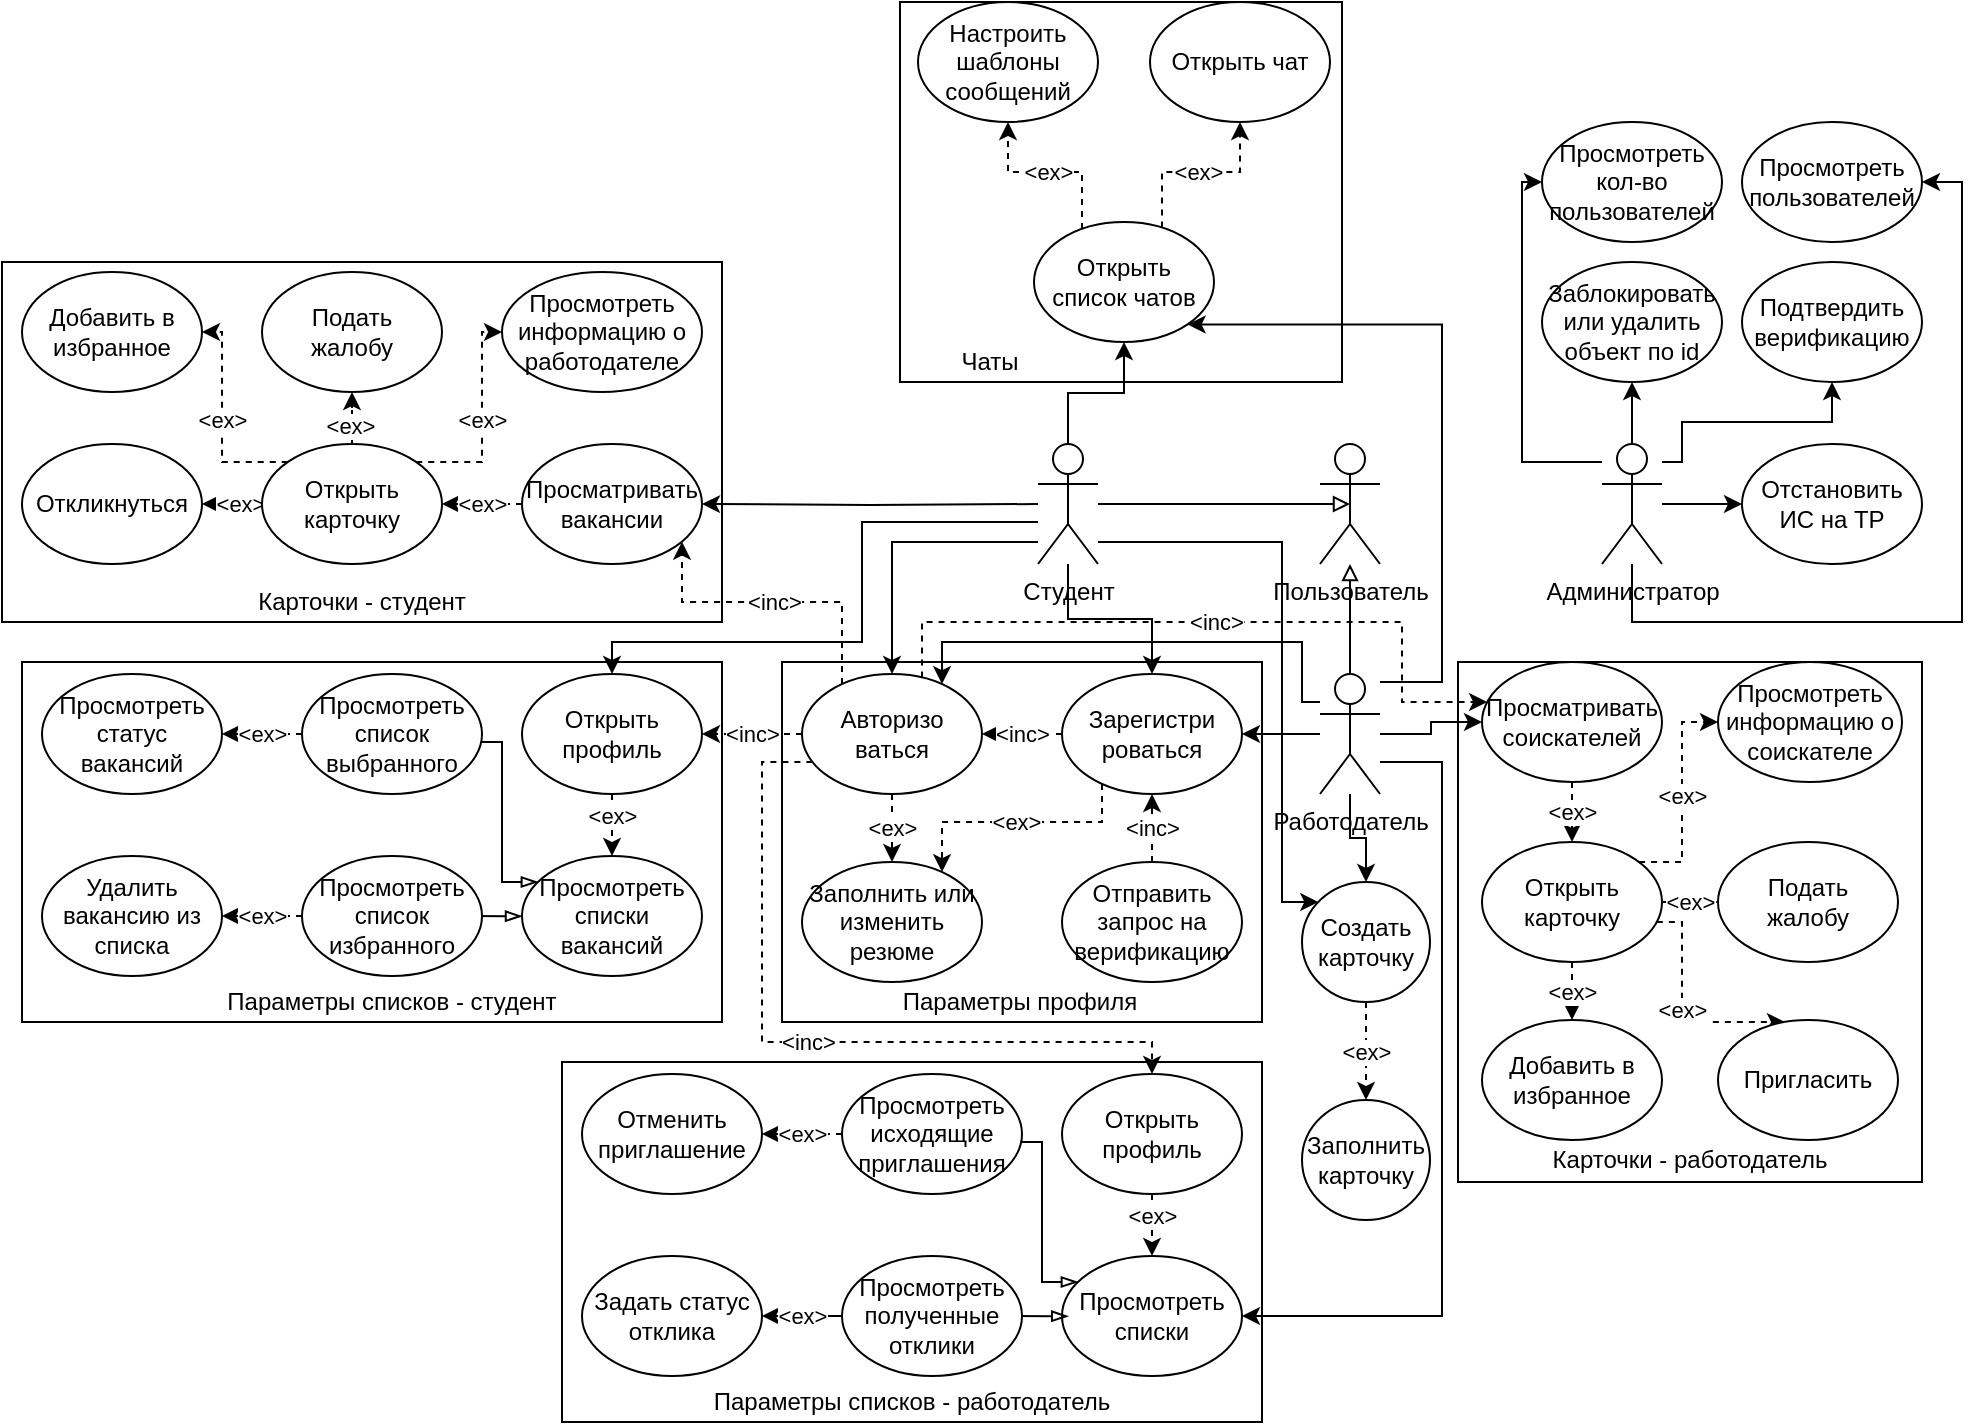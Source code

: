 <mxfile version="24.7.8">
  <diagram name="Страница — 1" id="SloRXt8e1ttYlJhPnwkq">
    <mxGraphModel dx="681" dy="461" grid="1" gridSize="10" guides="1" tooltips="1" connect="1" arrows="1" fold="1" page="1" pageScale="1" pageWidth="1000" pageHeight="1000" math="0" shadow="0">
      <root>
        <mxCell id="0" />
        <mxCell id="1" parent="0" />
        <mxCell id="DjLPhPEGxsEJvUVVWnZ2-140" value="" style="rounded=0;whiteSpace=wrap;html=1;" parent="1" vertex="1">
          <mxGeometry x="459" y="40" width="221" height="190" as="geometry" />
        </mxCell>
        <mxCell id="DjLPhPEGxsEJvUVVWnZ2-119" value="" style="rounded=0;whiteSpace=wrap;html=1;" parent="1" vertex="1">
          <mxGeometry x="290" y="570" width="350" height="180" as="geometry" />
        </mxCell>
        <mxCell id="DjLPhPEGxsEJvUVVWnZ2-113" value="" style="rounded=0;whiteSpace=wrap;html=1;" parent="1" vertex="1">
          <mxGeometry x="738" y="370" width="232" height="260" as="geometry" />
        </mxCell>
        <mxCell id="DjLPhPEGxsEJvUVVWnZ2-92" value="" style="rounded=0;whiteSpace=wrap;html=1;" parent="1" vertex="1">
          <mxGeometry x="10" y="170" width="360" height="180" as="geometry" />
        </mxCell>
        <mxCell id="DjLPhPEGxsEJvUVVWnZ2-68" value="" style="rounded=0;whiteSpace=wrap;html=1;" parent="1" vertex="1">
          <mxGeometry x="20" y="370" width="350" height="180" as="geometry" />
        </mxCell>
        <mxCell id="DjLPhPEGxsEJvUVVWnZ2-27" value="" style="rounded=0;whiteSpace=wrap;html=1;" parent="1" vertex="1">
          <mxGeometry x="400" y="370" width="240" height="180" as="geometry" />
        </mxCell>
        <mxCell id="XuQBovZGhoW6m8fNHdNb-10" style="edgeStyle=orthogonalEdgeStyle;rounded=0;orthogonalLoop=1;jettySize=auto;html=1;endArrow=block;endFill=0;" parent="1" edge="1">
          <mxGeometry relative="1" as="geometry">
            <mxPoint x="674" y="371.5" as="targetPoint" />
          </mxGeometry>
        </mxCell>
        <mxCell id="XuQBovZGhoW6m8fNHdNb-11" value="&amp;lt;ex&amp;gt;" style="edgeStyle=orthogonalEdgeStyle;rounded=0;orthogonalLoop=1;jettySize=auto;html=1;dashed=1;" parent="1" edge="1">
          <mxGeometry relative="1" as="geometry">
            <mxPoint x="749" y="441.5" as="targetPoint" />
          </mxGeometry>
        </mxCell>
        <mxCell id="XuQBovZGhoW6m8fNHdNb-9" style="edgeStyle=orthogonalEdgeStyle;rounded=0;orthogonalLoop=1;jettySize=auto;html=1;endArrow=block;endFill=0;" parent="1" edge="1">
          <mxGeometry relative="1" as="geometry">
            <mxPoint x="629" y="401.5" as="targetPoint" />
          </mxGeometry>
        </mxCell>
        <mxCell id="XuQBovZGhoW6m8fNHdNb-18" value="&amp;lt;ex&amp;gt;" style="edgeStyle=orthogonalEdgeStyle;rounded=0;orthogonalLoop=1;jettySize=auto;html=1;dashed=1;" parent="1" edge="1">
          <mxGeometry relative="1" as="geometry">
            <Array as="points">
              <mxPoint x="749" y="331.5" />
              <mxPoint x="629" y="331.5" />
            </Array>
            <mxPoint x="629" y="341.5" as="targetPoint" />
          </mxGeometry>
        </mxCell>
        <mxCell id="DjLPhPEGxsEJvUVVWnZ2-1" value="Пользователь" style="shape=umlActor;verticalLabelPosition=bottom;verticalAlign=top;html=1;outlineConnect=0;" parent="1" vertex="1">
          <mxGeometry x="669" y="261" width="30" height="60" as="geometry" />
        </mxCell>
        <mxCell id="DjLPhPEGxsEJvUVVWnZ2-9" style="edgeStyle=orthogonalEdgeStyle;rounded=0;orthogonalLoop=1;jettySize=auto;html=1;" parent="1" source="DjLPhPEGxsEJvUVVWnZ2-2" target="DjLPhPEGxsEJvUVVWnZ2-8" edge="1">
          <mxGeometry relative="1" as="geometry" />
        </mxCell>
        <mxCell id="DjLPhPEGxsEJvUVVWnZ2-16" style="edgeStyle=orthogonalEdgeStyle;rounded=0;orthogonalLoop=1;jettySize=auto;html=1;" parent="1" source="DjLPhPEGxsEJvUVVWnZ2-2" target="DjLPhPEGxsEJvUVVWnZ2-14" edge="1">
          <mxGeometry relative="1" as="geometry">
            <Array as="points">
              <mxPoint x="455" y="310" />
            </Array>
          </mxGeometry>
        </mxCell>
        <mxCell id="DjLPhPEGxsEJvUVVWnZ2-56" style="edgeStyle=orthogonalEdgeStyle;rounded=0;orthogonalLoop=1;jettySize=auto;html=1;" parent="1" source="DjLPhPEGxsEJvUVVWnZ2-2" target="DjLPhPEGxsEJvUVVWnZ2-54" edge="1">
          <mxGeometry relative="1" as="geometry">
            <Array as="points">
              <mxPoint x="440" y="300" />
              <mxPoint x="440" y="360" />
              <mxPoint x="315" y="360" />
            </Array>
          </mxGeometry>
        </mxCell>
        <mxCell id="DjLPhPEGxsEJvUVVWnZ2-72" style="edgeStyle=orthogonalEdgeStyle;rounded=0;orthogonalLoop=1;jettySize=auto;html=1;entryX=1;entryY=0.5;entryDx=0;entryDy=0;" parent="1" target="DjLPhPEGxsEJvUVVWnZ2-70" edge="1">
          <mxGeometry relative="1" as="geometry">
            <mxPoint x="528" y="291.0" as="sourcePoint" />
            <mxPoint x="367.426" y="291.0" as="targetPoint" />
            <Array as="points" />
          </mxGeometry>
        </mxCell>
        <mxCell id="DjLPhPEGxsEJvUVVWnZ2-117" style="edgeStyle=orthogonalEdgeStyle;rounded=0;orthogonalLoop=1;jettySize=auto;html=1;" parent="1" source="DjLPhPEGxsEJvUVVWnZ2-2" target="DjLPhPEGxsEJvUVVWnZ2-86" edge="1">
          <mxGeometry relative="1" as="geometry">
            <Array as="points">
              <mxPoint x="650" y="310" />
              <mxPoint x="650" y="490" />
            </Array>
          </mxGeometry>
        </mxCell>
        <mxCell id="DjLPhPEGxsEJvUVVWnZ2-138" style="edgeStyle=orthogonalEdgeStyle;rounded=0;orthogonalLoop=1;jettySize=auto;html=1;" parent="1" source="DjLPhPEGxsEJvUVVWnZ2-2" target="DjLPhPEGxsEJvUVVWnZ2-52" edge="1">
          <mxGeometry relative="1" as="geometry" />
        </mxCell>
        <mxCell id="DjLPhPEGxsEJvUVVWnZ2-2" value="Студент" style="shape=umlActor;verticalLabelPosition=bottom;verticalAlign=top;html=1;outlineConnect=0;" parent="1" vertex="1">
          <mxGeometry x="528" y="261" width="30" height="60" as="geometry" />
        </mxCell>
        <mxCell id="DjLPhPEGxsEJvUVVWnZ2-7" style="edgeStyle=orthogonalEdgeStyle;rounded=0;orthogonalLoop=1;jettySize=auto;html=1;endArrow=block;endFill=0;" parent="1" source="DjLPhPEGxsEJvUVVWnZ2-3" target="DjLPhPEGxsEJvUVVWnZ2-1" edge="1">
          <mxGeometry relative="1" as="geometry" />
        </mxCell>
        <mxCell id="DjLPhPEGxsEJvUVVWnZ2-10" style="edgeStyle=orthogonalEdgeStyle;rounded=0;orthogonalLoop=1;jettySize=auto;html=1;" parent="1" source="DjLPhPEGxsEJvUVVWnZ2-3" target="DjLPhPEGxsEJvUVVWnZ2-8" edge="1">
          <mxGeometry relative="1" as="geometry" />
        </mxCell>
        <mxCell id="DjLPhPEGxsEJvUVVWnZ2-17" style="edgeStyle=orthogonalEdgeStyle;rounded=0;orthogonalLoop=1;jettySize=auto;html=1;" parent="1" source="DjLPhPEGxsEJvUVVWnZ2-3" target="DjLPhPEGxsEJvUVVWnZ2-14" edge="1">
          <mxGeometry relative="1" as="geometry">
            <Array as="points">
              <mxPoint x="660" y="390" />
              <mxPoint x="660" y="360" />
              <mxPoint x="480" y="360" />
            </Array>
          </mxGeometry>
        </mxCell>
        <mxCell id="DjLPhPEGxsEJvUVVWnZ2-104" style="edgeStyle=orthogonalEdgeStyle;rounded=0;orthogonalLoop=1;jettySize=auto;html=1;" parent="1" source="DjLPhPEGxsEJvUVVWnZ2-3" target="DjLPhPEGxsEJvUVVWnZ2-98" edge="1">
          <mxGeometry relative="1" as="geometry" />
        </mxCell>
        <mxCell id="DjLPhPEGxsEJvUVVWnZ2-116" style="edgeStyle=orthogonalEdgeStyle;rounded=0;orthogonalLoop=1;jettySize=auto;html=1;" parent="1" source="DjLPhPEGxsEJvUVVWnZ2-3" target="DjLPhPEGxsEJvUVVWnZ2-86" edge="1">
          <mxGeometry relative="1" as="geometry" />
        </mxCell>
        <mxCell id="DjLPhPEGxsEJvUVVWnZ2-133" style="edgeStyle=orthogonalEdgeStyle;rounded=0;orthogonalLoop=1;jettySize=auto;html=1;" parent="1" source="DjLPhPEGxsEJvUVVWnZ2-3" target="DjLPhPEGxsEJvUVVWnZ2-122" edge="1">
          <mxGeometry relative="1" as="geometry">
            <Array as="points">
              <mxPoint x="730" y="420" />
              <mxPoint x="730" y="697" />
            </Array>
          </mxGeometry>
        </mxCell>
        <mxCell id="DjLPhPEGxsEJvUVVWnZ2-139" style="edgeStyle=orthogonalEdgeStyle;rounded=0;orthogonalLoop=1;jettySize=auto;html=1;entryX=1;entryY=1;entryDx=0;entryDy=0;" parent="1" source="DjLPhPEGxsEJvUVVWnZ2-3" target="DjLPhPEGxsEJvUVVWnZ2-52" edge="1">
          <mxGeometry relative="1" as="geometry">
            <Array as="points">
              <mxPoint x="730" y="380" />
              <mxPoint x="730" y="201" />
            </Array>
          </mxGeometry>
        </mxCell>
        <mxCell id="DjLPhPEGxsEJvUVVWnZ2-3" value="Работодатель" style="shape=umlActor;verticalLabelPosition=bottom;verticalAlign=top;html=1;outlineConnect=0;" parent="1" vertex="1">
          <mxGeometry x="669" y="376" width="30" height="60" as="geometry" />
        </mxCell>
        <mxCell id="DjLPhPEGxsEJvUVVWnZ2-149" style="edgeStyle=orthogonalEdgeStyle;rounded=0;orthogonalLoop=1;jettySize=auto;html=1;" parent="1" source="DjLPhPEGxsEJvUVVWnZ2-4" target="DjLPhPEGxsEJvUVVWnZ2-146" edge="1">
          <mxGeometry relative="1" as="geometry" />
        </mxCell>
        <mxCell id="DjLPhPEGxsEJvUVVWnZ2-150" style="edgeStyle=orthogonalEdgeStyle;rounded=0;orthogonalLoop=1;jettySize=auto;html=1;" parent="1" source="DjLPhPEGxsEJvUVVWnZ2-4" target="DjLPhPEGxsEJvUVVWnZ2-148" edge="1">
          <mxGeometry relative="1" as="geometry" />
        </mxCell>
        <mxCell id="DjLPhPEGxsEJvUVVWnZ2-151" style="edgeStyle=orthogonalEdgeStyle;rounded=0;orthogonalLoop=1;jettySize=auto;html=1;" parent="1" source="DjLPhPEGxsEJvUVVWnZ2-4" target="DjLPhPEGxsEJvUVVWnZ2-147" edge="1">
          <mxGeometry relative="1" as="geometry">
            <Array as="points">
              <mxPoint x="850" y="270" />
              <mxPoint x="850" y="250" />
              <mxPoint x="925" y="250" />
            </Array>
          </mxGeometry>
        </mxCell>
        <mxCell id="DjLPhPEGxsEJvUVVWnZ2-154" style="edgeStyle=orthogonalEdgeStyle;rounded=0;orthogonalLoop=1;jettySize=auto;html=1;" parent="1" source="DjLPhPEGxsEJvUVVWnZ2-4" target="DjLPhPEGxsEJvUVVWnZ2-153" edge="1">
          <mxGeometry relative="1" as="geometry">
            <Array as="points">
              <mxPoint x="770" y="270" />
              <mxPoint x="770" y="130" />
            </Array>
          </mxGeometry>
        </mxCell>
        <mxCell id="DjLPhPEGxsEJvUVVWnZ2-156" style="edgeStyle=orthogonalEdgeStyle;rounded=0;orthogonalLoop=1;jettySize=auto;html=1;" parent="1" source="DjLPhPEGxsEJvUVVWnZ2-4" target="DjLPhPEGxsEJvUVVWnZ2-155" edge="1">
          <mxGeometry relative="1" as="geometry">
            <Array as="points">
              <mxPoint x="825" y="350" />
              <mxPoint x="990" y="350" />
              <mxPoint x="990" y="130" />
            </Array>
          </mxGeometry>
        </mxCell>
        <mxCell id="DjLPhPEGxsEJvUVVWnZ2-4" value="Администратор" style="shape=umlActor;verticalLabelPosition=bottom;verticalAlign=top;html=1;outlineConnect=0;" parent="1" vertex="1">
          <mxGeometry x="810" y="261" width="30" height="60" as="geometry" />
        </mxCell>
        <mxCell id="DjLPhPEGxsEJvUVVWnZ2-5" style="edgeStyle=orthogonalEdgeStyle;rounded=0;orthogonalLoop=1;jettySize=auto;html=1;entryX=0.5;entryY=0.5;entryDx=0;entryDy=0;entryPerimeter=0;endArrow=block;endFill=0;" parent="1" source="DjLPhPEGxsEJvUVVWnZ2-2" target="DjLPhPEGxsEJvUVVWnZ2-1" edge="1">
          <mxGeometry relative="1" as="geometry" />
        </mxCell>
        <mxCell id="DjLPhPEGxsEJvUVVWnZ2-21" value="&amp;lt;ex&amp;gt;" style="edgeStyle=orthogonalEdgeStyle;rounded=0;orthogonalLoop=1;jettySize=auto;html=1;dashed=1;" parent="1" source="DjLPhPEGxsEJvUVVWnZ2-8" target="DjLPhPEGxsEJvUVVWnZ2-20" edge="1">
          <mxGeometry relative="1" as="geometry">
            <Array as="points">
              <mxPoint x="560" y="450" />
              <mxPoint x="480" y="450" />
            </Array>
          </mxGeometry>
        </mxCell>
        <mxCell id="DjLPhPEGxsEJvUVVWnZ2-8" value="Зарегистри роваться" style="ellipse;whiteSpace=wrap;html=1;" parent="1" vertex="1">
          <mxGeometry x="540" y="376" width="90" height="60" as="geometry" />
        </mxCell>
        <mxCell id="DjLPhPEGxsEJvUVVWnZ2-25" value="&amp;lt;inc&amp;gt;" style="edgeStyle=orthogonalEdgeStyle;rounded=0;orthogonalLoop=1;jettySize=auto;html=1;dashed=1;entryX=1;entryY=0.5;entryDx=0;entryDy=0;exitX=0;exitY=0.5;exitDx=0;exitDy=0;" parent="1" source="DjLPhPEGxsEJvUVVWnZ2-8" target="DjLPhPEGxsEJvUVVWnZ2-14" edge="1">
          <mxGeometry relative="1" as="geometry" />
        </mxCell>
        <mxCell id="DjLPhPEGxsEJvUVVWnZ2-26" value="&amp;lt;ex&amp;gt;" style="edgeStyle=orthogonalEdgeStyle;rounded=0;orthogonalLoop=1;jettySize=auto;html=1;dashed=1;" parent="1" source="DjLPhPEGxsEJvUVVWnZ2-14" target="DjLPhPEGxsEJvUVVWnZ2-20" edge="1">
          <mxGeometry relative="1" as="geometry" />
        </mxCell>
        <mxCell id="DjLPhPEGxsEJvUVVWnZ2-55" value="&amp;lt;inc&amp;gt;" style="edgeStyle=orthogonalEdgeStyle;rounded=0;orthogonalLoop=1;jettySize=auto;html=1;dashed=1;" parent="1" source="DjLPhPEGxsEJvUVVWnZ2-14" target="DjLPhPEGxsEJvUVVWnZ2-54" edge="1">
          <mxGeometry relative="1" as="geometry" />
        </mxCell>
        <mxCell id="DjLPhPEGxsEJvUVVWnZ2-73" value="&amp;lt;inc&amp;gt;" style="edgeStyle=orthogonalEdgeStyle;rounded=0;orthogonalLoop=1;jettySize=auto;html=1;dashed=1;" parent="1" source="DjLPhPEGxsEJvUVVWnZ2-14" target="DjLPhPEGxsEJvUVVWnZ2-70" edge="1">
          <mxGeometry relative="1" as="geometry">
            <Array as="points">
              <mxPoint x="430" y="340" />
              <mxPoint x="350" y="340" />
            </Array>
          </mxGeometry>
        </mxCell>
        <mxCell id="DjLPhPEGxsEJvUVVWnZ2-105" value="&amp;lt;inc&amp;gt;" style="edgeStyle=orthogonalEdgeStyle;rounded=0;orthogonalLoop=1;jettySize=auto;html=1;dashed=1;" parent="1" source="DjLPhPEGxsEJvUVVWnZ2-14" target="DjLPhPEGxsEJvUVVWnZ2-98" edge="1">
          <mxGeometry relative="1" as="geometry">
            <Array as="points">
              <mxPoint x="470" y="350" />
              <mxPoint x="710" y="350" />
              <mxPoint x="710" y="390" />
            </Array>
          </mxGeometry>
        </mxCell>
        <mxCell id="DjLPhPEGxsEJvUVVWnZ2-14" value="Авторизо ваться" style="ellipse;whiteSpace=wrap;html=1;" parent="1" vertex="1">
          <mxGeometry x="410" y="376" width="90" height="60" as="geometry" />
        </mxCell>
        <mxCell id="DjLPhPEGxsEJvUVVWnZ2-19" value="&amp;lt;inc&amp;gt;" style="edgeStyle=orthogonalEdgeStyle;rounded=0;orthogonalLoop=1;jettySize=auto;html=1;dashed=1;" parent="1" source="DjLPhPEGxsEJvUVVWnZ2-18" target="DjLPhPEGxsEJvUVVWnZ2-8" edge="1">
          <mxGeometry relative="1" as="geometry" />
        </mxCell>
        <mxCell id="DjLPhPEGxsEJvUVVWnZ2-18" value="Отправить запрос на верификацию" style="ellipse;whiteSpace=wrap;html=1;" parent="1" vertex="1">
          <mxGeometry x="540" y="470" width="90" height="60" as="geometry" />
        </mxCell>
        <mxCell id="DjLPhPEGxsEJvUVVWnZ2-20" value="Заполнить или изменить резюме" style="ellipse;whiteSpace=wrap;html=1;" parent="1" vertex="1">
          <mxGeometry x="410" y="470" width="90" height="60" as="geometry" />
        </mxCell>
        <mxCell id="DjLPhPEGxsEJvUVVWnZ2-30" value="Параметры профиля" style="text;html=1;align=center;verticalAlign=middle;whiteSpace=wrap;rounded=0;" parent="1" vertex="1">
          <mxGeometry x="454" y="530" width="130" height="20" as="geometry" />
        </mxCell>
        <mxCell id="DjLPhPEGxsEJvUVVWnZ2-136" value="&amp;lt;ex&amp;gt;" style="edgeStyle=orthogonalEdgeStyle;rounded=0;orthogonalLoop=1;jettySize=auto;html=1;dashed=1;" parent="1" source="DjLPhPEGxsEJvUVVWnZ2-52" target="DjLPhPEGxsEJvUVVWnZ2-135" edge="1">
          <mxGeometry relative="1" as="geometry">
            <Array as="points">
              <mxPoint x="550" y="125" />
              <mxPoint x="513" y="125" />
            </Array>
          </mxGeometry>
        </mxCell>
        <mxCell id="DjLPhPEGxsEJvUVVWnZ2-137" value="&amp;lt;ex&amp;gt;" style="edgeStyle=orthogonalEdgeStyle;rounded=0;orthogonalLoop=1;jettySize=auto;html=1;dashed=1;" parent="1" source="DjLPhPEGxsEJvUVVWnZ2-52" target="DjLPhPEGxsEJvUVVWnZ2-134" edge="1">
          <mxGeometry relative="1" as="geometry">
            <Array as="points">
              <mxPoint x="590" y="125" />
              <mxPoint x="629" y="125" />
            </Array>
          </mxGeometry>
        </mxCell>
        <mxCell id="DjLPhPEGxsEJvUVVWnZ2-52" value="Открыть&lt;div&gt;список чатов&lt;/div&gt;" style="ellipse;whiteSpace=wrap;html=1;" parent="1" vertex="1">
          <mxGeometry x="526" y="150" width="90" height="60" as="geometry" />
        </mxCell>
        <mxCell id="DjLPhPEGxsEJvUVVWnZ2-58" value="&amp;lt;ex&amp;gt;" style="edgeStyle=orthogonalEdgeStyle;rounded=0;orthogonalLoop=1;jettySize=auto;html=1;dashed=1;" parent="1" source="DjLPhPEGxsEJvUVVWnZ2-54" target="DjLPhPEGxsEJvUVVWnZ2-57" edge="1">
          <mxGeometry x="0.184" relative="1" as="geometry">
            <mxPoint as="offset" />
          </mxGeometry>
        </mxCell>
        <mxCell id="DjLPhPEGxsEJvUVVWnZ2-54" value="Открыть профиль" style="ellipse;whiteSpace=wrap;html=1;" parent="1" vertex="1">
          <mxGeometry x="270" y="376" width="90" height="60" as="geometry" />
        </mxCell>
        <mxCell id="DjLPhPEGxsEJvUVVWnZ2-57" value="Просмотреть списки вакансий" style="ellipse;whiteSpace=wrap;html=1;" parent="1" vertex="1">
          <mxGeometry x="270" y="467" width="90" height="60" as="geometry" />
        </mxCell>
        <mxCell id="DjLPhPEGxsEJvUVVWnZ2-63" style="edgeStyle=orthogonalEdgeStyle;rounded=0;orthogonalLoop=1;jettySize=auto;html=1;endArrow=blockThin;endFill=0;exitX=0.956;exitY=0.501;exitDx=0;exitDy=0;exitPerimeter=0;" parent="1" source="DjLPhPEGxsEJvUVVWnZ2-59" target="DjLPhPEGxsEJvUVVWnZ2-57" edge="1">
          <mxGeometry relative="1" as="geometry" />
        </mxCell>
        <mxCell id="DjLPhPEGxsEJvUVVWnZ2-65" value="&amp;lt;ex&amp;gt;" style="edgeStyle=orthogonalEdgeStyle;rounded=0;orthogonalLoop=1;jettySize=auto;html=1;dashed=1;" parent="1" source="DjLPhPEGxsEJvUVVWnZ2-59" target="DjLPhPEGxsEJvUVVWnZ2-64" edge="1">
          <mxGeometry relative="1" as="geometry" />
        </mxCell>
        <mxCell id="DjLPhPEGxsEJvUVVWnZ2-59" value="Просмотреть список избранного" style="ellipse;whiteSpace=wrap;html=1;" parent="1" vertex="1">
          <mxGeometry x="160" y="467" width="90" height="60" as="geometry" />
        </mxCell>
        <mxCell id="DjLPhPEGxsEJvUVVWnZ2-62" style="edgeStyle=orthogonalEdgeStyle;rounded=0;orthogonalLoop=1;jettySize=auto;html=1;endArrow=blockThin;endFill=0;exitX=0.956;exitY=0.5;exitDx=0;exitDy=0;exitPerimeter=0;" parent="1" source="DjLPhPEGxsEJvUVVWnZ2-61" target="DjLPhPEGxsEJvUVVWnZ2-57" edge="1">
          <mxGeometry relative="1" as="geometry">
            <Array as="points">
              <mxPoint x="246" y="410" />
              <mxPoint x="260" y="410" />
              <mxPoint x="260" y="480" />
            </Array>
          </mxGeometry>
        </mxCell>
        <mxCell id="DjLPhPEGxsEJvUVVWnZ2-67" value="&amp;lt;ex&amp;gt;" style="edgeStyle=orthogonalEdgeStyle;rounded=0;orthogonalLoop=1;jettySize=auto;html=1;dashed=1;" parent="1" source="DjLPhPEGxsEJvUVVWnZ2-61" target="DjLPhPEGxsEJvUVVWnZ2-66" edge="1">
          <mxGeometry relative="1" as="geometry" />
        </mxCell>
        <mxCell id="DjLPhPEGxsEJvUVVWnZ2-61" value="Просмотреть список выбранного" style="ellipse;whiteSpace=wrap;html=1;" parent="1" vertex="1">
          <mxGeometry x="160" y="376" width="90" height="60" as="geometry" />
        </mxCell>
        <mxCell id="DjLPhPEGxsEJvUVVWnZ2-64" value="Удалить вакансию из списка" style="ellipse;whiteSpace=wrap;html=1;" parent="1" vertex="1">
          <mxGeometry x="30" y="467" width="90" height="60" as="geometry" />
        </mxCell>
        <mxCell id="DjLPhPEGxsEJvUVVWnZ2-66" value="Просмотреть статус вакансий" style="ellipse;whiteSpace=wrap;html=1;" parent="1" vertex="1">
          <mxGeometry x="30" y="376" width="90" height="60" as="geometry" />
        </mxCell>
        <mxCell id="DjLPhPEGxsEJvUVVWnZ2-69" value="Параметры списков - студент" style="text;html=1;align=center;verticalAlign=middle;whiteSpace=wrap;rounded=0;" parent="1" vertex="1">
          <mxGeometry x="120" y="530" width="170" height="20" as="geometry" />
        </mxCell>
        <mxCell id="DjLPhPEGxsEJvUVVWnZ2-79" value="&amp;lt;ex&amp;gt;" style="edgeStyle=orthogonalEdgeStyle;rounded=0;orthogonalLoop=1;jettySize=auto;html=1;dashed=1;" parent="1" source="DjLPhPEGxsEJvUVVWnZ2-70" target="DjLPhPEGxsEJvUVVWnZ2-78" edge="1">
          <mxGeometry relative="1" as="geometry" />
        </mxCell>
        <mxCell id="DjLPhPEGxsEJvUVVWnZ2-70" value="Просматривать вакансии" style="ellipse;whiteSpace=wrap;html=1;" parent="1" vertex="1">
          <mxGeometry x="270" y="261" width="90" height="60" as="geometry" />
        </mxCell>
        <mxCell id="DjLPhPEGxsEJvUVVWnZ2-74" value="Подать&lt;div&gt;жалобу&lt;/div&gt;" style="ellipse;whiteSpace=wrap;html=1;" parent="1" vertex="1">
          <mxGeometry x="140" y="175" width="90" height="60" as="geometry" />
        </mxCell>
        <mxCell id="DjLPhPEGxsEJvUVVWnZ2-75" value="Просмотреть информацию о работодателе" style="ellipse;whiteSpace=wrap;html=1;" parent="1" vertex="1">
          <mxGeometry x="260" y="175" width="100" height="60" as="geometry" />
        </mxCell>
        <mxCell id="DjLPhPEGxsEJvUVVWnZ2-76" value="Добавить в избранное" style="ellipse;whiteSpace=wrap;html=1;" parent="1" vertex="1">
          <mxGeometry x="20" y="175" width="90" height="60" as="geometry" />
        </mxCell>
        <mxCell id="DjLPhPEGxsEJvUVVWnZ2-77" value="Откликнуться" style="ellipse;whiteSpace=wrap;html=1;" parent="1" vertex="1">
          <mxGeometry x="20" y="261" width="90" height="60" as="geometry" />
        </mxCell>
        <mxCell id="DjLPhPEGxsEJvUVVWnZ2-80" style="edgeStyle=orthogonalEdgeStyle;rounded=0;orthogonalLoop=1;jettySize=auto;html=1;dashed=1;" parent="1" source="DjLPhPEGxsEJvUVVWnZ2-78" target="DjLPhPEGxsEJvUVVWnZ2-77" edge="1">
          <mxGeometry relative="1" as="geometry" />
        </mxCell>
        <mxCell id="DjLPhPEGxsEJvUVVWnZ2-84" value="&amp;lt;ex&amp;gt;" style="edgeLabel;html=1;align=center;verticalAlign=middle;resizable=0;points=[];" parent="DjLPhPEGxsEJvUVVWnZ2-80" vertex="1" connectable="0">
          <mxGeometry x="0.269" relative="1" as="geometry">
            <mxPoint as="offset" />
          </mxGeometry>
        </mxCell>
        <mxCell id="DjLPhPEGxsEJvUVVWnZ2-81" value="&amp;lt;ex&amp;gt;" style="edgeStyle=orthogonalEdgeStyle;rounded=0;orthogonalLoop=1;jettySize=auto;html=1;dashed=1;" parent="1" source="DjLPhPEGxsEJvUVVWnZ2-78" target="DjLPhPEGxsEJvUVVWnZ2-76" edge="1">
          <mxGeometry relative="1" as="geometry">
            <Array as="points">
              <mxPoint x="120" y="270" />
              <mxPoint x="120" y="205" />
            </Array>
          </mxGeometry>
        </mxCell>
        <mxCell id="DjLPhPEGxsEJvUVVWnZ2-82" style="edgeStyle=orthogonalEdgeStyle;rounded=0;orthogonalLoop=1;jettySize=auto;html=1;dashed=1;" parent="1" source="DjLPhPEGxsEJvUVVWnZ2-78" target="DjLPhPEGxsEJvUVVWnZ2-74" edge="1">
          <mxGeometry relative="1" as="geometry" />
        </mxCell>
        <mxCell id="DjLPhPEGxsEJvUVVWnZ2-83" value="&amp;lt;ex&amp;gt;" style="edgeLabel;html=1;align=center;verticalAlign=middle;resizable=0;points=[];" parent="DjLPhPEGxsEJvUVVWnZ2-82" vertex="1" connectable="0">
          <mxGeometry x="-0.667" y="1" relative="1" as="geometry">
            <mxPoint as="offset" />
          </mxGeometry>
        </mxCell>
        <mxCell id="DjLPhPEGxsEJvUVVWnZ2-85" value="&amp;lt;ex&amp;gt;" style="edgeStyle=orthogonalEdgeStyle;rounded=0;orthogonalLoop=1;jettySize=auto;html=1;dashed=1;" parent="1" source="DjLPhPEGxsEJvUVVWnZ2-78" target="DjLPhPEGxsEJvUVVWnZ2-75" edge="1">
          <mxGeometry relative="1" as="geometry">
            <Array as="points">
              <mxPoint x="250" y="270" />
              <mxPoint x="250" y="205" />
            </Array>
          </mxGeometry>
        </mxCell>
        <mxCell id="DjLPhPEGxsEJvUVVWnZ2-78" value="Открыть&lt;div&gt;карточку&lt;/div&gt;" style="ellipse;whiteSpace=wrap;html=1;" parent="1" vertex="1">
          <mxGeometry x="140" y="261" width="90" height="60" as="geometry" />
        </mxCell>
        <mxCell id="DjLPhPEGxsEJvUVVWnZ2-158" value="&amp;lt;ex&amp;gt;" style="edgeStyle=orthogonalEdgeStyle;rounded=0;orthogonalLoop=1;jettySize=auto;html=1;dashed=1;" parent="1" source="DjLPhPEGxsEJvUVVWnZ2-86" target="DjLPhPEGxsEJvUVVWnZ2-157" edge="1">
          <mxGeometry relative="1" as="geometry" />
        </mxCell>
        <mxCell id="DjLPhPEGxsEJvUVVWnZ2-86" value="Создать карточку" style="ellipse;whiteSpace=wrap;html=1;" parent="1" vertex="1">
          <mxGeometry x="660" y="480" width="64" height="60" as="geometry" />
        </mxCell>
        <mxCell id="DjLPhPEGxsEJvUVVWnZ2-93" value="Карточки - студент" style="text;html=1;align=center;verticalAlign=middle;whiteSpace=wrap;rounded=0;" parent="1" vertex="1">
          <mxGeometry x="125" y="330" width="130" height="20" as="geometry" />
        </mxCell>
        <mxCell id="DjLPhPEGxsEJvUVVWnZ2-112" value="&amp;lt;ex&amp;gt;" style="edgeStyle=orthogonalEdgeStyle;rounded=0;orthogonalLoop=1;jettySize=auto;html=1;dashed=1;" parent="1" source="DjLPhPEGxsEJvUVVWnZ2-98" target="DjLPhPEGxsEJvUVVWnZ2-99" edge="1">
          <mxGeometry relative="1" as="geometry" />
        </mxCell>
        <mxCell id="DjLPhPEGxsEJvUVVWnZ2-98" value="Просматривать соискателей" style="ellipse;whiteSpace=wrap;html=1;" parent="1" vertex="1">
          <mxGeometry x="750" y="370" width="90" height="60" as="geometry" />
        </mxCell>
        <mxCell id="DjLPhPEGxsEJvUVVWnZ2-108" value="&amp;lt;ex&amp;gt;" style="edgeStyle=orthogonalEdgeStyle;rounded=0;orthogonalLoop=1;jettySize=auto;html=1;dashed=1;" parent="1" source="DjLPhPEGxsEJvUVVWnZ2-99" target="DjLPhPEGxsEJvUVVWnZ2-101" edge="1">
          <mxGeometry relative="1" as="geometry">
            <Array as="points">
              <mxPoint x="850" y="470" />
              <mxPoint x="850" y="400" />
            </Array>
          </mxGeometry>
        </mxCell>
        <mxCell id="DjLPhPEGxsEJvUVVWnZ2-109" value="&amp;lt;ex&amp;gt;" style="edgeStyle=orthogonalEdgeStyle;rounded=0;orthogonalLoop=1;jettySize=auto;html=1;dashed=1;" parent="1" source="DjLPhPEGxsEJvUVVWnZ2-99" target="DjLPhPEGxsEJvUVVWnZ2-100" edge="1">
          <mxGeometry relative="1" as="geometry" />
        </mxCell>
        <mxCell id="DjLPhPEGxsEJvUVVWnZ2-110" value="&amp;lt;ex&amp;gt;" style="edgeStyle=orthogonalEdgeStyle;rounded=0;orthogonalLoop=1;jettySize=auto;html=1;dashed=1;" parent="1" source="DjLPhPEGxsEJvUVVWnZ2-99" target="DjLPhPEGxsEJvUVVWnZ2-102" edge="1">
          <mxGeometry relative="1" as="geometry" />
        </mxCell>
        <mxCell id="DjLPhPEGxsEJvUVVWnZ2-111" value="&amp;lt;ex&amp;gt;" style="edgeStyle=orthogonalEdgeStyle;rounded=0;orthogonalLoop=1;jettySize=auto;html=1;dashed=1;" parent="1" source="DjLPhPEGxsEJvUVVWnZ2-99" target="DjLPhPEGxsEJvUVVWnZ2-103" edge="1">
          <mxGeometry relative="1" as="geometry">
            <Array as="points">
              <mxPoint x="850" y="500" />
              <mxPoint x="850" y="550" />
            </Array>
          </mxGeometry>
        </mxCell>
        <mxCell id="DjLPhPEGxsEJvUVVWnZ2-99" value="Открыть&lt;div&gt;карточку&lt;/div&gt;" style="ellipse;whiteSpace=wrap;html=1;" parent="1" vertex="1">
          <mxGeometry x="750" y="460" width="90" height="60" as="geometry" />
        </mxCell>
        <mxCell id="DjLPhPEGxsEJvUVVWnZ2-100" value="Подать&lt;div&gt;жалобу&lt;/div&gt;" style="ellipse;whiteSpace=wrap;html=1;" parent="1" vertex="1">
          <mxGeometry x="868" y="460" width="90" height="60" as="geometry" />
        </mxCell>
        <mxCell id="DjLPhPEGxsEJvUVVWnZ2-101" value="Просмотреть информацию о соискателе" style="ellipse;whiteSpace=wrap;html=1;" parent="1" vertex="1">
          <mxGeometry x="868" y="370" width="92" height="60" as="geometry" />
        </mxCell>
        <mxCell id="DjLPhPEGxsEJvUVVWnZ2-102" value="Добавить в избранное" style="ellipse;whiteSpace=wrap;html=1;" parent="1" vertex="1">
          <mxGeometry x="750" y="549" width="90" height="60" as="geometry" />
        </mxCell>
        <mxCell id="DjLPhPEGxsEJvUVVWnZ2-103" value="Пригласить" style="ellipse;whiteSpace=wrap;html=1;" parent="1" vertex="1">
          <mxGeometry x="868" y="549" width="90" height="60" as="geometry" />
        </mxCell>
        <mxCell id="DjLPhPEGxsEJvUVVWnZ2-115" value="Карточки - работодатель" style="text;html=1;align=center;verticalAlign=middle;whiteSpace=wrap;rounded=0;" parent="1" vertex="1">
          <mxGeometry x="780" y="609" width="148" height="20" as="geometry" />
        </mxCell>
        <mxCell id="DjLPhPEGxsEJvUVVWnZ2-120" value="&amp;lt;ex&amp;gt;" style="edgeStyle=orthogonalEdgeStyle;rounded=0;orthogonalLoop=1;jettySize=auto;html=1;dashed=1;" parent="1" source="DjLPhPEGxsEJvUVVWnZ2-121" target="DjLPhPEGxsEJvUVVWnZ2-122" edge="1">
          <mxGeometry x="0.184" relative="1" as="geometry">
            <mxPoint as="offset" />
          </mxGeometry>
        </mxCell>
        <mxCell id="DjLPhPEGxsEJvUVVWnZ2-121" value="Открыть профиль" style="ellipse;whiteSpace=wrap;html=1;" parent="1" vertex="1">
          <mxGeometry x="540" y="576" width="90" height="60" as="geometry" />
        </mxCell>
        <mxCell id="DjLPhPEGxsEJvUVVWnZ2-122" value="Просмотреть списки" style="ellipse;whiteSpace=wrap;html=1;" parent="1" vertex="1">
          <mxGeometry x="540" y="667" width="90" height="60" as="geometry" />
        </mxCell>
        <mxCell id="DjLPhPEGxsEJvUVVWnZ2-123" style="edgeStyle=orthogonalEdgeStyle;rounded=0;orthogonalLoop=1;jettySize=auto;html=1;endArrow=blockThin;endFill=0;exitX=0.956;exitY=0.501;exitDx=0;exitDy=0;exitPerimeter=0;entryX=0.034;entryY=0.499;entryDx=0;entryDy=0;entryPerimeter=0;" parent="1" source="DjLPhPEGxsEJvUVVWnZ2-125" target="DjLPhPEGxsEJvUVVWnZ2-122" edge="1">
          <mxGeometry relative="1" as="geometry" />
        </mxCell>
        <mxCell id="DjLPhPEGxsEJvUVVWnZ2-144" value="&amp;lt;ex&amp;gt;" style="edgeStyle=orthogonalEdgeStyle;rounded=0;orthogonalLoop=1;jettySize=auto;html=1;" parent="1" source="DjLPhPEGxsEJvUVVWnZ2-125" target="DjLPhPEGxsEJvUVVWnZ2-142" edge="1">
          <mxGeometry relative="1" as="geometry" />
        </mxCell>
        <mxCell id="DjLPhPEGxsEJvUVVWnZ2-125" value="Просмотреть полученные отклики" style="ellipse;whiteSpace=wrap;html=1;" parent="1" vertex="1">
          <mxGeometry x="430" y="667" width="90" height="60" as="geometry" />
        </mxCell>
        <mxCell id="DjLPhPEGxsEJvUVVWnZ2-126" style="edgeStyle=orthogonalEdgeStyle;rounded=0;orthogonalLoop=1;jettySize=auto;html=1;endArrow=blockThin;endFill=0;exitX=0.956;exitY=0.5;exitDx=0;exitDy=0;exitPerimeter=0;" parent="1" source="DjLPhPEGxsEJvUVVWnZ2-128" target="DjLPhPEGxsEJvUVVWnZ2-122" edge="1">
          <mxGeometry relative="1" as="geometry">
            <Array as="points">
              <mxPoint x="516" y="610" />
              <mxPoint x="530" y="610" />
              <mxPoint x="530" y="680" />
            </Array>
          </mxGeometry>
        </mxCell>
        <mxCell id="DjLPhPEGxsEJvUVVWnZ2-127" value="&amp;lt;ex&amp;gt;" style="edgeStyle=orthogonalEdgeStyle;rounded=0;orthogonalLoop=1;jettySize=auto;html=1;dashed=1;" parent="1" source="DjLPhPEGxsEJvUVVWnZ2-128" target="DjLPhPEGxsEJvUVVWnZ2-130" edge="1">
          <mxGeometry relative="1" as="geometry" />
        </mxCell>
        <mxCell id="DjLPhPEGxsEJvUVVWnZ2-128" value="Просмотреть исходящие приглашения" style="ellipse;whiteSpace=wrap;html=1;" parent="1" vertex="1">
          <mxGeometry x="430" y="576" width="90" height="60" as="geometry" />
        </mxCell>
        <mxCell id="DjLPhPEGxsEJvUVVWnZ2-130" value="Отменить приглашение" style="ellipse;whiteSpace=wrap;html=1;" parent="1" vertex="1">
          <mxGeometry x="300" y="576" width="90" height="60" as="geometry" />
        </mxCell>
        <mxCell id="DjLPhPEGxsEJvUVVWnZ2-131" value="Параметры списков - работодатель" style="text;html=1;align=center;verticalAlign=middle;whiteSpace=wrap;rounded=0;" parent="1" vertex="1">
          <mxGeometry x="360" y="730" width="210" height="20" as="geometry" />
        </mxCell>
        <mxCell id="DjLPhPEGxsEJvUVVWnZ2-132" value="&amp;lt;inc&amp;gt;" style="edgeStyle=orthogonalEdgeStyle;rounded=0;orthogonalLoop=1;jettySize=auto;html=1;dashed=1;" parent="1" source="DjLPhPEGxsEJvUVVWnZ2-14" target="DjLPhPEGxsEJvUVVWnZ2-121" edge="1">
          <mxGeometry relative="1" as="geometry">
            <Array as="points">
              <mxPoint x="390" y="420" />
              <mxPoint x="390" y="560" />
              <mxPoint x="585" y="560" />
            </Array>
          </mxGeometry>
        </mxCell>
        <mxCell id="DjLPhPEGxsEJvUVVWnZ2-134" value="Открыть чат" style="ellipse;whiteSpace=wrap;html=1;" parent="1" vertex="1">
          <mxGeometry x="584" y="40" width="90" height="60" as="geometry" />
        </mxCell>
        <mxCell id="DjLPhPEGxsEJvUVVWnZ2-135" value="Настроить шаблоны сообщений" style="ellipse;whiteSpace=wrap;html=1;" parent="1" vertex="1">
          <mxGeometry x="468" y="40" width="90" height="60" as="geometry" />
        </mxCell>
        <mxCell id="DjLPhPEGxsEJvUVVWnZ2-141" value="Чаты" style="text;html=1;align=center;verticalAlign=middle;whiteSpace=wrap;rounded=0;" parent="1" vertex="1">
          <mxGeometry x="459" y="210" width="90" height="20" as="geometry" />
        </mxCell>
        <mxCell id="DjLPhPEGxsEJvUVVWnZ2-142" value="Задать статус отклика" style="ellipse;whiteSpace=wrap;html=1;" parent="1" vertex="1">
          <mxGeometry x="300" y="667" width="90" height="60" as="geometry" />
        </mxCell>
        <mxCell id="DjLPhPEGxsEJvUVVWnZ2-146" value="Заблокировать или удалить объект по id" style="ellipse;whiteSpace=wrap;html=1;" parent="1" vertex="1">
          <mxGeometry x="780" y="170" width="90" height="60" as="geometry" />
        </mxCell>
        <mxCell id="DjLPhPEGxsEJvUVVWnZ2-147" value="Подтвердить верификацию" style="ellipse;whiteSpace=wrap;html=1;" parent="1" vertex="1">
          <mxGeometry x="880" y="170" width="90" height="60" as="geometry" />
        </mxCell>
        <mxCell id="DjLPhPEGxsEJvUVVWnZ2-148" value="Отстановить ИС на ТР" style="ellipse;whiteSpace=wrap;html=1;" parent="1" vertex="1">
          <mxGeometry x="880" y="261" width="90" height="60" as="geometry" />
        </mxCell>
        <mxCell id="DjLPhPEGxsEJvUVVWnZ2-153" value="Просмотреть кол-во пользователей" style="ellipse;whiteSpace=wrap;html=1;" parent="1" vertex="1">
          <mxGeometry x="780" y="100" width="90" height="60" as="geometry" />
        </mxCell>
        <mxCell id="DjLPhPEGxsEJvUVVWnZ2-155" value="Просмотреть пользователей" style="ellipse;whiteSpace=wrap;html=1;" parent="1" vertex="1">
          <mxGeometry x="880" y="100" width="90" height="60" as="geometry" />
        </mxCell>
        <mxCell id="DjLPhPEGxsEJvUVVWnZ2-157" value="Заполнить карточку" style="ellipse;whiteSpace=wrap;html=1;" parent="1" vertex="1">
          <mxGeometry x="660" y="589" width="64" height="60" as="geometry" />
        </mxCell>
      </root>
    </mxGraphModel>
  </diagram>
</mxfile>
